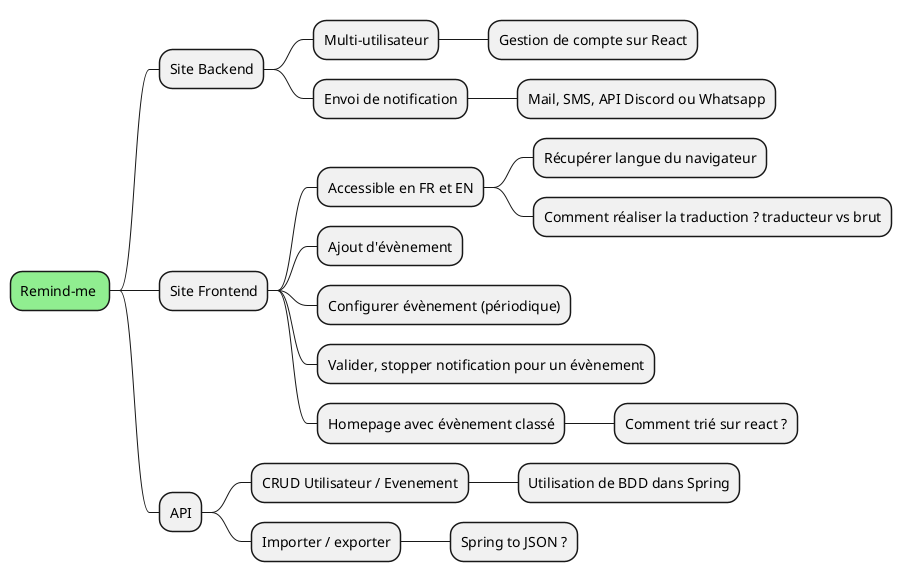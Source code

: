 
@startmindmap
<style>
mindmapDiagram {
  .done {
    BackgroundColor lightgreen
  }
  .wip {
    BackgroundColor pink
  }
}
</style>

* Remind-me <<done>>
** Site Backend
*** Multi-utilisateur
**** Gestion de compte sur React
*** Envoi de notification
**** Mail, SMS, API Discord ou Whatsapp
** Site Frontend
*** Accessible en FR et EN
**** Récupérer langue du navigateur
**** Comment réaliser la traduction ? traducteur vs brut
*** Ajout d'évènement
*** Configurer évènement (périodique)
*** Valider, stopper notification pour un évènement
*** Homepage avec évènement classé
**** Comment trié sur react ?
** API
*** CRUD Utilisateur / Evenement
**** Utilisation de BDD dans Spring
*** Importer / exporter
**** Spring to JSON ?
@endmindmap